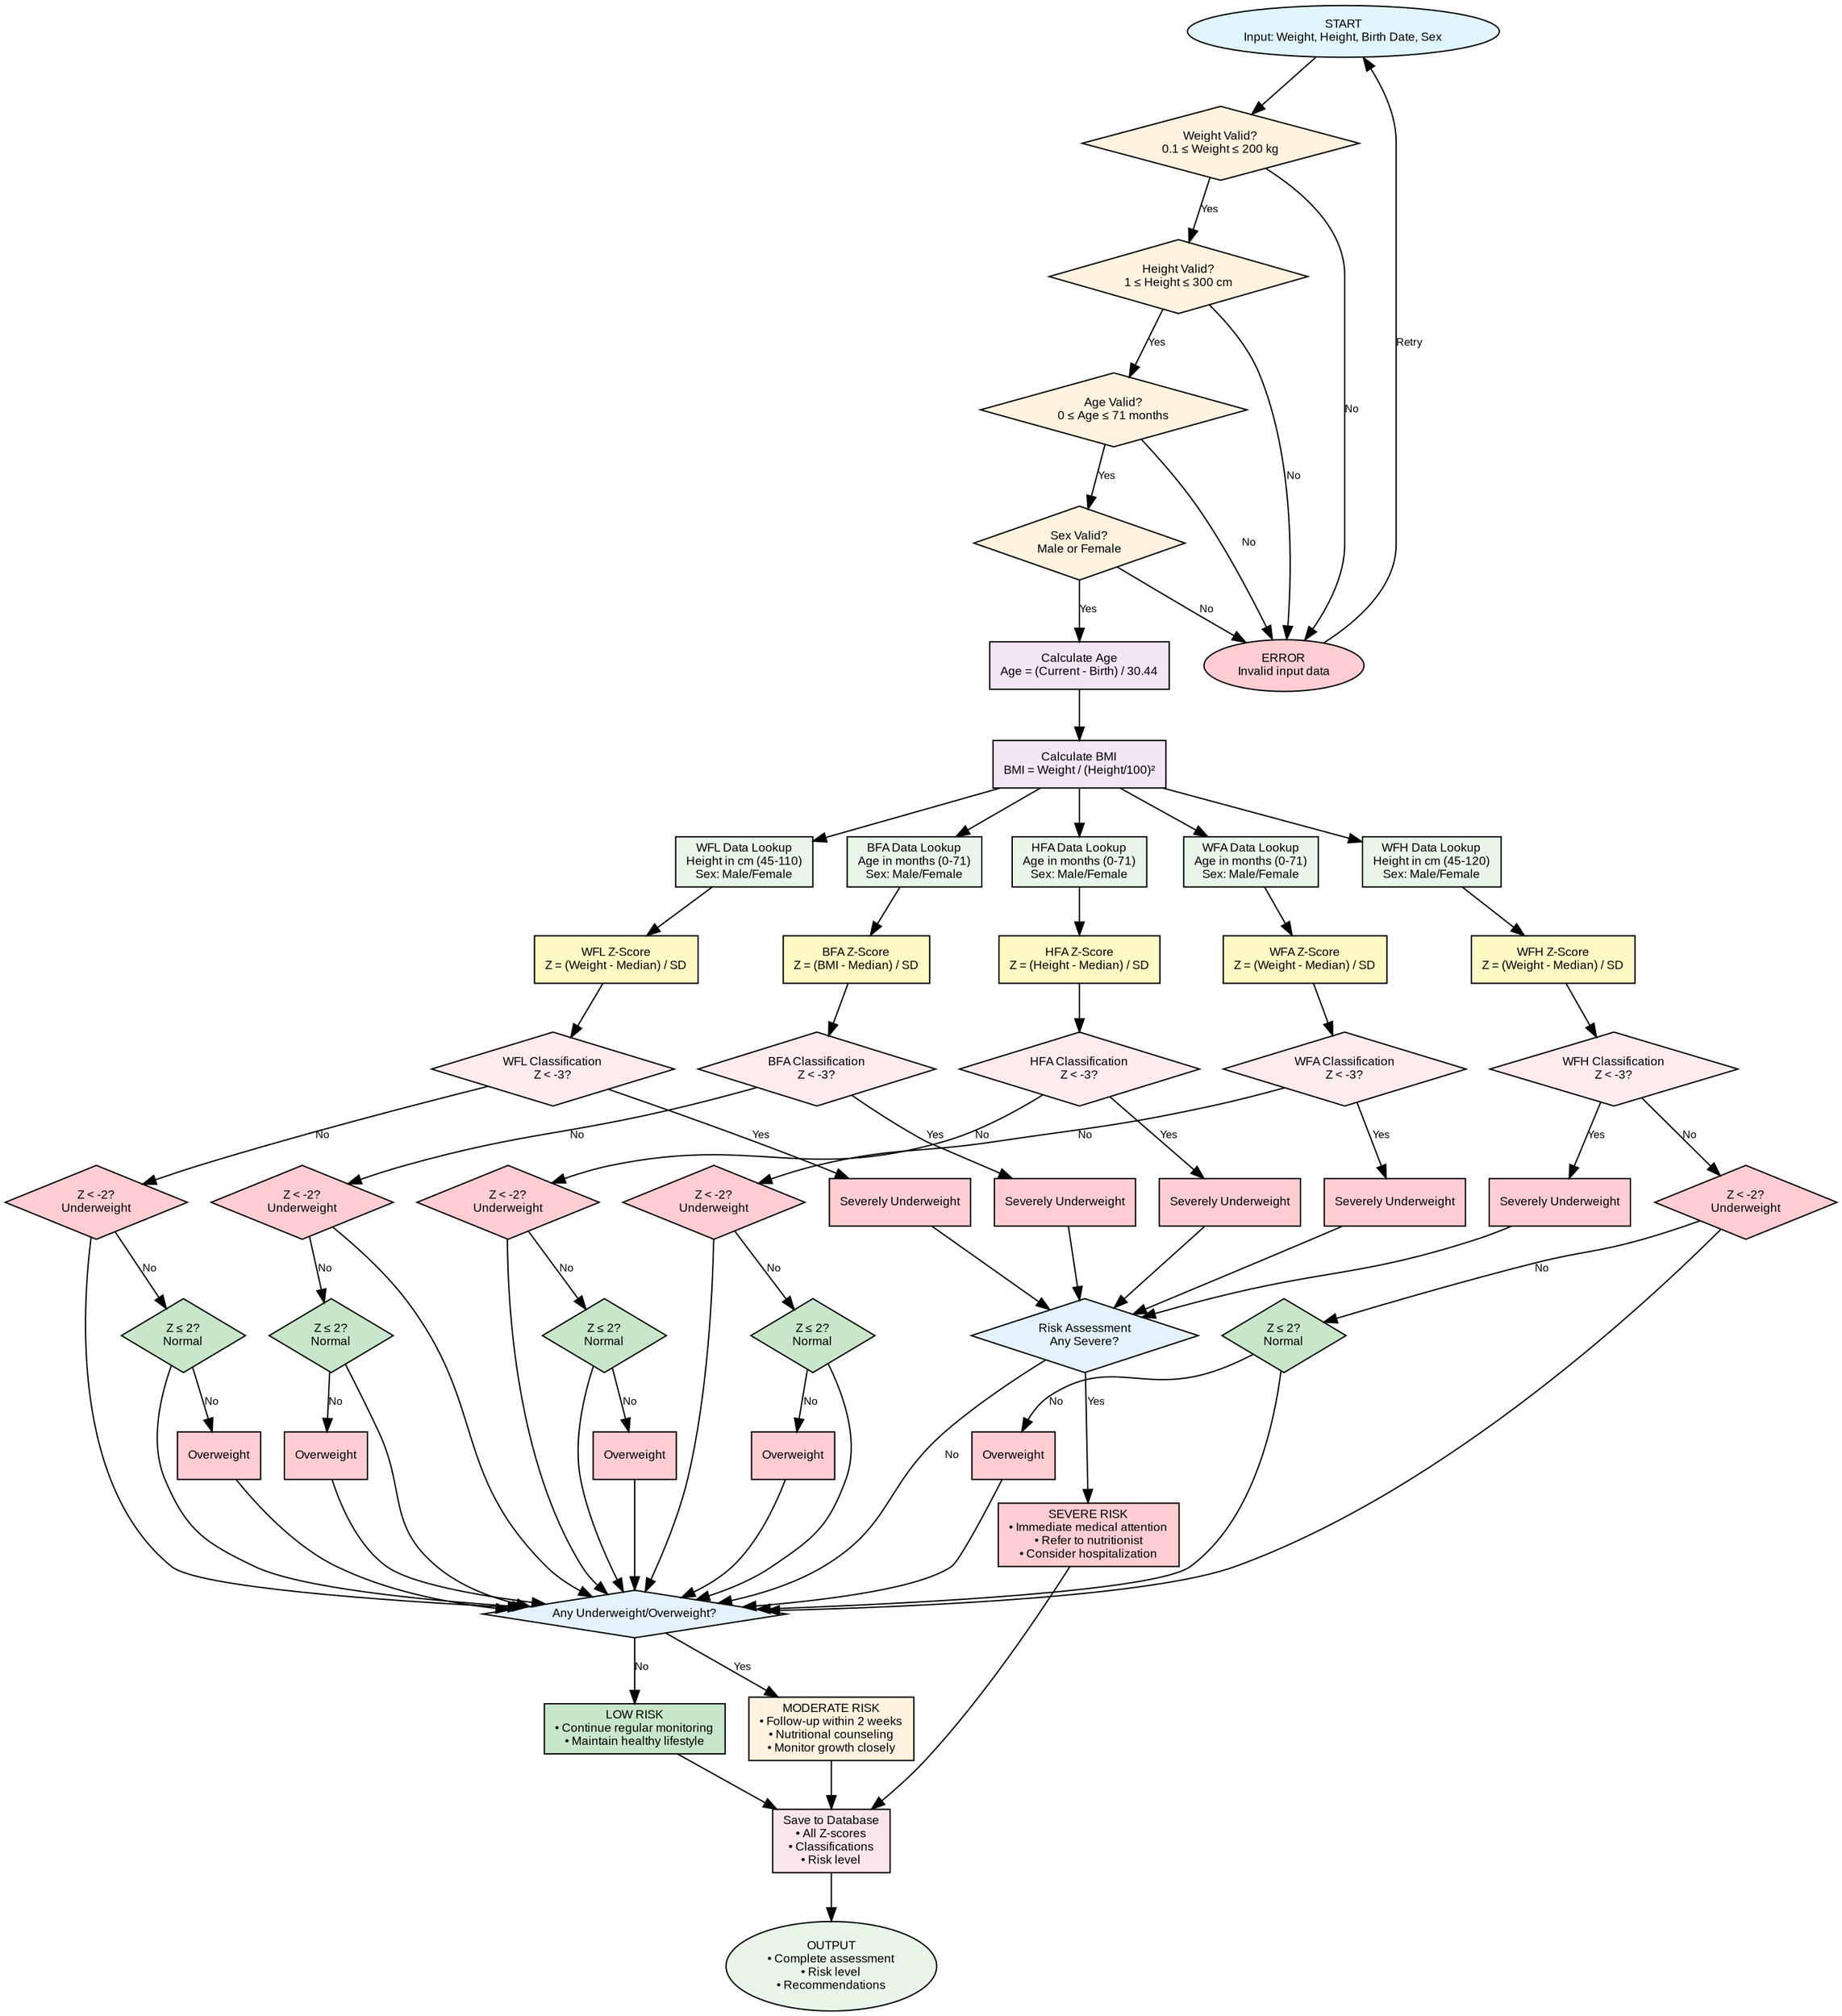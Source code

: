 digraph WHOGrowthStandardsDetailedDecisionTree {
    // Graph styling
    rankdir=TB;
    node [shape=box, style=filled, fontname="Arial", fontsize=9];
    edge [fontname="Arial", fontsize=8];
    
    // Start
    start [label="START\nInput: Weight, Height, Birth Date, Sex", fillcolor="#e1f5fe", shape=ellipse];
    
    // Input validation
    validateWeight [label="Weight Valid?\n0.1 ≤ Weight ≤ 200 kg", fillcolor="#fff3e0", shape=diamond];
    validateHeight [label="Height Valid?\n1 ≤ Height ≤ 300 cm", fillcolor="#fff3e0", shape=diamond];
    validateAge [label="Age Valid?\n0 ≤ Age ≤ 71 months", fillcolor="#fff3e0", shape=diamond];
    validateSex [label="Sex Valid?\nMale or Female", fillcolor="#fff3e0", shape=diamond];
    
    // Calculations
    calcAge [label="Calculate Age\nAge = (Current - Birth) / 30.44", fillcolor="#f3e5f5"];
    calcBMI [label="Calculate BMI\nBMI = Weight / (Height/100)²", fillcolor="#f3e5f5"];
    
    // Data lookup decisions
    wfaLookup [label="WFA Data Lookup\nAge in months (0-71)\nSex: Male/Female", fillcolor="#e8f5e8"];
    hfaLookup [label="HFA Data Lookup\nAge in months (0-71)\nSex: Male/Female", fillcolor="#e8f5e8"];
    wfhLookup [label="WFH Data Lookup\nHeight in cm (45-120)\nSex: Male/Female", fillcolor="#e8f5e8"];
    wflLookup [label="WFL Data Lookup\nHeight in cm (45-110)\nSex: Male/Female", fillcolor="#e8f5e8"];
    bfaLookup [label="BFA Data Lookup\nAge in months (0-71)\nSex: Male/Female", fillcolor="#e8f5e8"];
    
    // Z-score calculations
    wfaZ [label="WFA Z-Score\nZ = (Weight - Median) / SD", fillcolor="#fff9c4"];
    hfaZ [label="HFA Z-Score\nZ = (Height - Median) / SD", fillcolor="#fff9c4"];
    wfhZ [label="WFH Z-Score\nZ = (Weight - Median) / SD", fillcolor="#fff9c4"];
    wflZ [label="WFL Z-Score\nZ = (Weight - Median) / SD", fillcolor="#fff9c4"];
    bfaZ [label="BFA Z-Score\nZ = (BMI - Median) / SD", fillcolor="#fff9c4"];
    
    // Classification decisions
    wfaDecision [label="WFA Classification\nZ < -3?", fillcolor="#ffebee", shape=diamond];
    wfaSevere [label="Severely Underweight", fillcolor="#ffcdd2"];
    wfaUnder [label="Z < -2?\nUnderweight", fillcolor="#ffcdd2", shape=diamond];
    wfaNormal [label="Z ≤ 2?\nNormal", fillcolor="#c8e6c9", shape=diamond];
    wfaOver [label="Overweight", fillcolor="#ffcdd2"];
    
    hfaDecision [label="HFA Classification\nZ < -3?", fillcolor="#ffebee", shape=diamond];
    hfaSevere [label="Severely Underweight", fillcolor="#ffcdd2"];
    hfaUnder [label="Z < -2?\nUnderweight", fillcolor="#ffcdd2", shape=diamond];
    hfaNormal [label="Z ≤ 2?\nNormal", fillcolor="#c8e6c9", shape=diamond];
    hfaOver [label="Overweight", fillcolor="#ffcdd2"];
    
    wfhDecision [label="WFH Classification\nZ < -3?", fillcolor="#ffebee", shape=diamond];
    wfhSevere [label="Severely Underweight", fillcolor="#ffcdd2"];
    wfhUnder [label="Z < -2?\nUnderweight", fillcolor="#ffcdd2", shape=diamond];
    wfhNormal [label="Z ≤ 2?\nNormal", fillcolor="#c8e6c9", shape=diamond];
    wfhOver [label="Overweight", fillcolor="#ffcdd2"];
    
    wflDecision [label="WFL Classification\nZ < -3?", fillcolor="#ffebee", shape=diamond];
    wflSevere [label="Severely Underweight", fillcolor="#ffcdd2"];
    wflUnder [label="Z < -2?\nUnderweight", fillcolor="#ffcdd2", shape=diamond];
    wflNormal [label="Z ≤ 2?\nNormal", fillcolor="#c8e6c9", shape=diamond];
    wflOver [label="Overweight", fillcolor="#ffcdd2"];
    
    bfaDecision [label="BFA Classification\nZ < -3?", fillcolor="#ffebee", shape=diamond];
    bfaSevere [label="Severely Underweight", fillcolor="#ffcdd2"];
    bfaUnder [label="Z < -2?\nUnderweight", fillcolor="#ffcdd2", shape=diamond];
    bfaNormal [label="Z ≤ 2?\nNormal", fillcolor="#c8e6c9", shape=diamond];
    bfaOver [label="Overweight", fillcolor="#ffcdd2"];
    
    // Risk assessment
    riskCheck [label="Risk Assessment\nAny Severe?", fillcolor="#e3f2fd", shape=diamond];
    riskSevere [label="SEVERE RISK\n• Immediate medical attention\n• Refer to nutritionist\n• Consider hospitalization", fillcolor="#ffcdd2"];
    
    riskModerate [label="Any Underweight/Overweight?", fillcolor="#e3f2fd", shape=diamond];
    riskMod [label="MODERATE RISK\n• Follow-up within 2 weeks\n• Nutritional counseling\n• Monitor growth closely", fillcolor="#fff3e0"];
    
    riskLow [label="LOW RISK\n• Continue regular monitoring\n• Maintain healthy lifestyle", fillcolor="#c8e6c9"];
    
    // Database operations
    saveResults [label="Save to Database\n• All Z-scores\n• Classifications\n• Risk level", fillcolor="#fce4ec"];
    
    // Final output
    output [label="OUTPUT\n• Complete assessment\n• Risk level\n• Recommendations", fillcolor="#e8f5e8", shape=ellipse];
    
    // Error handling
    error [label="ERROR\nInvalid input data", fillcolor="#ffcdd2", shape=ellipse];
    
    // Main flow
    start -> validateWeight;
    validateWeight -> validateHeight [label="Yes"];
    validateWeight -> error [label="No"];
    
    validateHeight -> validateAge [label="Yes"];
    validateHeight -> error [label="No"];
    
    validateAge -> validateSex [label="Yes"];
    validateAge -> error [label="No"];
    
    validateSex -> calcAge [label="Yes"];
    validateSex -> error [label="No"];
    
    calcAge -> calcBMI;
    calcBMI -> wfaLookup;
    calcBMI -> hfaLookup;
    calcBMI -> wfhLookup;
    calcBMI -> wflLookup;
    calcBMI -> bfaLookup;
    
    // WFA flow
    wfaLookup -> wfaZ;
    wfaZ -> wfaDecision;
    wfaDecision -> wfaSevere [label="Yes"];
    wfaDecision -> wfaUnder [label="No"];
    wfaUnder -> wfaNormal [label="No"];
    wfaNormal -> wfaOver [label="No"];
    
    // HFA flow
    hfaLookup -> hfaZ;
    hfaZ -> hfaDecision;
    hfaDecision -> hfaSevere [label="Yes"];
    hfaDecision -> hfaUnder [label="No"];
    hfaUnder -> hfaNormal [label="No"];
    hfaNormal -> hfaOver [label="No"];
    
    // WFH flow
    wfhLookup -> wfhZ;
    wfhZ -> wfhDecision;
    wfhDecision -> wfhSevere [label="Yes"];
    wfhDecision -> wfhUnder [label="No"];
    wfhUnder -> wfhNormal [label="No"];
    wfhNormal -> wfhOver [label="No"];
    
    // WFL flow
    wflLookup -> wflZ;
    wflZ -> wflDecision;
    wflDecision -> wflSevere [label="Yes"];
    wflDecision -> wflUnder [label="No"];
    wflUnder -> wflNormal [label="No"];
    wflNormal -> wflOver [label="No"];
    
    // BFA flow
    bfaLookup -> bfaZ;
    bfaZ -> bfaDecision;
    bfaDecision -> bfaSevere [label="Yes"];
    bfaDecision -> bfaUnder [label="No"];
    bfaUnder -> bfaNormal [label="No"];
    bfaNormal -> bfaOver [label="No"];
    
    // Risk assessment flow
    wfaSevere -> riskCheck;
    hfaSevere -> riskCheck;
    wfhSevere -> riskCheck;
    wflSevere -> riskCheck;
    bfaSevere -> riskCheck;
    
    wfaUnder -> riskModerate;
    wfaNormal -> riskModerate;
    wfaOver -> riskModerate;
    hfaUnder -> riskModerate;
    hfaNormal -> riskModerate;
    hfaOver -> riskModerate;
    wfhUnder -> riskModerate;
    wfhNormal -> riskModerate;
    wfhOver -> riskModerate;
    wflUnder -> riskModerate;
    wflNormal -> riskModerate;
    wflOver -> riskModerate;
    bfaUnder -> riskModerate;
    bfaNormal -> riskModerate;
    bfaOver -> riskModerate;
    
    riskCheck -> riskSevere [label="Yes"];
    riskCheck -> riskModerate [label="No"];
    
    riskModerate -> riskMod [label="Yes"];
    riskModerate -> riskLow [label="No"];
    
    // Final flow
    riskSevere -> saveResults;
    riskMod -> saveResults;
    riskLow -> saveResults;
    
    saveResults -> output;
    
    // Error flow
    error -> start [label="Retry"];
}
